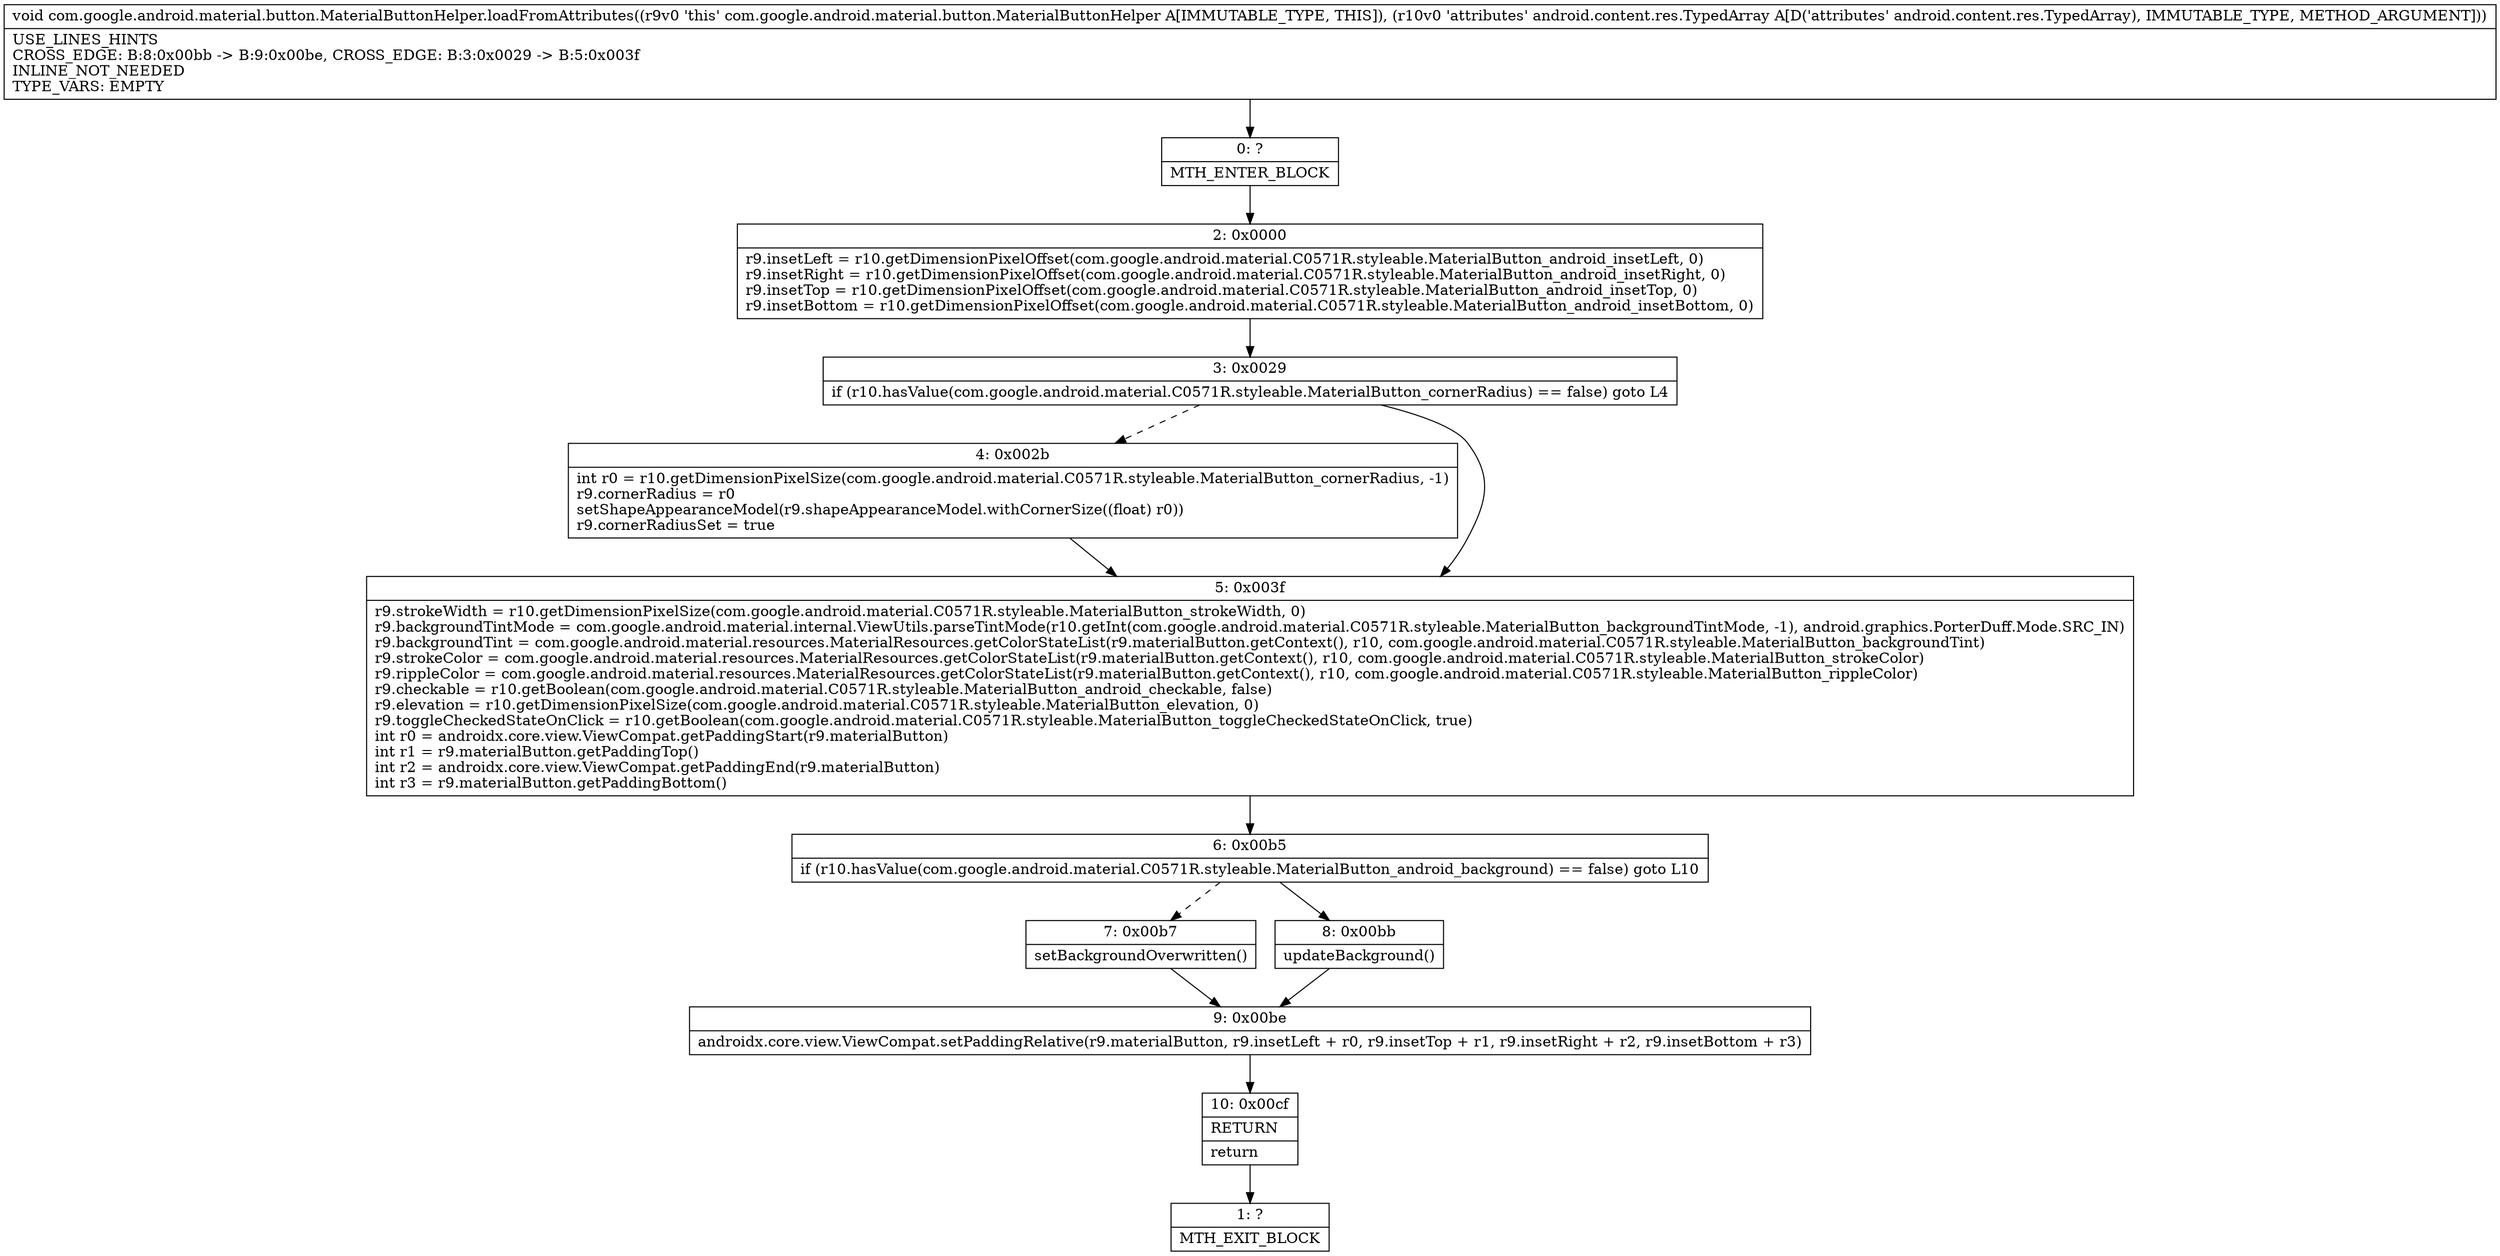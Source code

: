 digraph "CFG forcom.google.android.material.button.MaterialButtonHelper.loadFromAttributes(Landroid\/content\/res\/TypedArray;)V" {
Node_0 [shape=record,label="{0\:\ ?|MTH_ENTER_BLOCK\l}"];
Node_2 [shape=record,label="{2\:\ 0x0000|r9.insetLeft = r10.getDimensionPixelOffset(com.google.android.material.C0571R.styleable.MaterialButton_android_insetLeft, 0)\lr9.insetRight = r10.getDimensionPixelOffset(com.google.android.material.C0571R.styleable.MaterialButton_android_insetRight, 0)\lr9.insetTop = r10.getDimensionPixelOffset(com.google.android.material.C0571R.styleable.MaterialButton_android_insetTop, 0)\lr9.insetBottom = r10.getDimensionPixelOffset(com.google.android.material.C0571R.styleable.MaterialButton_android_insetBottom, 0)\l}"];
Node_3 [shape=record,label="{3\:\ 0x0029|if (r10.hasValue(com.google.android.material.C0571R.styleable.MaterialButton_cornerRadius) == false) goto L4\l}"];
Node_4 [shape=record,label="{4\:\ 0x002b|int r0 = r10.getDimensionPixelSize(com.google.android.material.C0571R.styleable.MaterialButton_cornerRadius, \-1)\lr9.cornerRadius = r0\lsetShapeAppearanceModel(r9.shapeAppearanceModel.withCornerSize((float) r0))\lr9.cornerRadiusSet = true\l}"];
Node_5 [shape=record,label="{5\:\ 0x003f|r9.strokeWidth = r10.getDimensionPixelSize(com.google.android.material.C0571R.styleable.MaterialButton_strokeWidth, 0)\lr9.backgroundTintMode = com.google.android.material.internal.ViewUtils.parseTintMode(r10.getInt(com.google.android.material.C0571R.styleable.MaterialButton_backgroundTintMode, \-1), android.graphics.PorterDuff.Mode.SRC_IN)\lr9.backgroundTint = com.google.android.material.resources.MaterialResources.getColorStateList(r9.materialButton.getContext(), r10, com.google.android.material.C0571R.styleable.MaterialButton_backgroundTint)\lr9.strokeColor = com.google.android.material.resources.MaterialResources.getColorStateList(r9.materialButton.getContext(), r10, com.google.android.material.C0571R.styleable.MaterialButton_strokeColor)\lr9.rippleColor = com.google.android.material.resources.MaterialResources.getColorStateList(r9.materialButton.getContext(), r10, com.google.android.material.C0571R.styleable.MaterialButton_rippleColor)\lr9.checkable = r10.getBoolean(com.google.android.material.C0571R.styleable.MaterialButton_android_checkable, false)\lr9.elevation = r10.getDimensionPixelSize(com.google.android.material.C0571R.styleable.MaterialButton_elevation, 0)\lr9.toggleCheckedStateOnClick = r10.getBoolean(com.google.android.material.C0571R.styleable.MaterialButton_toggleCheckedStateOnClick, true)\lint r0 = androidx.core.view.ViewCompat.getPaddingStart(r9.materialButton)\lint r1 = r9.materialButton.getPaddingTop()\lint r2 = androidx.core.view.ViewCompat.getPaddingEnd(r9.materialButton)\lint r3 = r9.materialButton.getPaddingBottom()\l}"];
Node_6 [shape=record,label="{6\:\ 0x00b5|if (r10.hasValue(com.google.android.material.C0571R.styleable.MaterialButton_android_background) == false) goto L10\l}"];
Node_7 [shape=record,label="{7\:\ 0x00b7|setBackgroundOverwritten()\l}"];
Node_9 [shape=record,label="{9\:\ 0x00be|androidx.core.view.ViewCompat.setPaddingRelative(r9.materialButton, r9.insetLeft + r0, r9.insetTop + r1, r9.insetRight + r2, r9.insetBottom + r3)\l}"];
Node_10 [shape=record,label="{10\:\ 0x00cf|RETURN\l|return\l}"];
Node_1 [shape=record,label="{1\:\ ?|MTH_EXIT_BLOCK\l}"];
Node_8 [shape=record,label="{8\:\ 0x00bb|updateBackground()\l}"];
MethodNode[shape=record,label="{void com.google.android.material.button.MaterialButtonHelper.loadFromAttributes((r9v0 'this' com.google.android.material.button.MaterialButtonHelper A[IMMUTABLE_TYPE, THIS]), (r10v0 'attributes' android.content.res.TypedArray A[D('attributes' android.content.res.TypedArray), IMMUTABLE_TYPE, METHOD_ARGUMENT]))  | USE_LINES_HINTS\lCROSS_EDGE: B:8:0x00bb \-\> B:9:0x00be, CROSS_EDGE: B:3:0x0029 \-\> B:5:0x003f\lINLINE_NOT_NEEDED\lTYPE_VARS: EMPTY\l}"];
MethodNode -> Node_0;Node_0 -> Node_2;
Node_2 -> Node_3;
Node_3 -> Node_4[style=dashed];
Node_3 -> Node_5;
Node_4 -> Node_5;
Node_5 -> Node_6;
Node_6 -> Node_7[style=dashed];
Node_6 -> Node_8;
Node_7 -> Node_9;
Node_9 -> Node_10;
Node_10 -> Node_1;
Node_8 -> Node_9;
}


